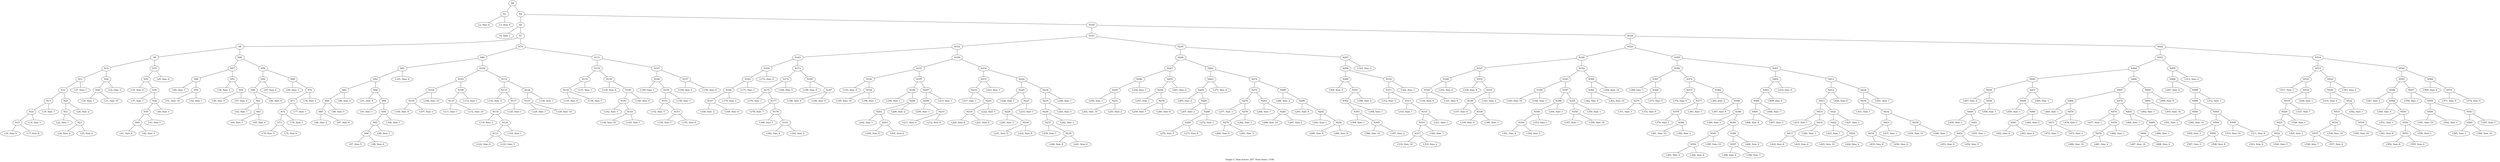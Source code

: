 graph G
{

label="Graph G. Num leaves: 287. Num items: 1194."
R0 ;
R0 [label="R0"] ;
R0 -- N1 ;
N1 [label="N1"] ;
N1 -- L2 ;
L2 [label="L2, Size: 8"] ;
N1 -- L3 ;
L3 [label="L3, Size: 4"] ;
R0 -- N4 ;
N4 [label="N4"] ;
N4 -- N5 ;
N5 [label="N5"] ;
N5 -- L6 ;
L6 [label="L6, Size: 1"] ;
N5 -- N7 ;
N7 [label="N7"] ;
N7 -- N8 ;
N8 [label="N8"] ;
N8 -- N9 ;
N9 [label="N9"] ;
N9 -- N10 ;
N10 [label="N10"] ;
N10 -- N11 ;
N11 [label="N11"] ;
N11 -- N12 ;
N12 [label="N12"] ;
N12 -- N13 ;
N13 [label="N13"] ;
N13 -- N14 ;
N14 [label="N14"] ;
N14 -- N15 ;
N15 [label="N15"] ;
N15 -- L16 ;
L16 [label="L16, Size: 5"] ;
N15 -- L17 ;
L17 [label="L17, Size: 6"] ;
N14 -- L18 ;
L18 [label="L18, Size: 1"] ;
N13 -- L19 ;
L19 [label="L19, Size: 1"] ;
N12 -- N20 ;
N20 [label="N20"] ;
N20 -- N21 ;
N21 [label="N21"] ;
N21 -- L22 ;
L22 [label="L22, Size: 1"] ;
N21 -- N23 ;
N23 [label="N23"] ;
N23 -- L24 ;
L24 [label="L24, Size: 6"] ;
N23 -- L25 ;
L25 [label="L25, Size: 6"] ;
N20 -- L26 ;
L26 [label="L26, Size: 2"] ;
N11 -- L27 ;
L27 [label="L27, Size: 1"] ;
N10 -- N28 ;
N28 [label="N28"] ;
N28 -- N29 ;
N29 [label="N29"] ;
N29 -- L30 ;
L30 [label="L30, Size: 1"] ;
N29 -- L31 ;
L31 [label="L31, Size: 10"] ;
N28 -- L32 ;
L32 [label="L32, Size: 3"] ;
N9 -- N33 ;
N33 [label="N33"] ;
N33 -- N34 ;
N34 [label="N34"] ;
N34 -- L35 ;
L35 [label="L35, Size: 6"] ;
N34 -- N36 ;
N36 [label="N36"] ;
N36 -- L37 ;
L37 [label="L37, Size: 1"] ;
N36 -- N38 ;
N38 [label="N38"] ;
N38 -- N39 ;
N39 [label="N39"] ;
N39 -- N40 ;
N40 [label="N40"] ;
N40 -- L41 ;
L41 [label="L41, Size: 6"] ;
N40 -- L42 ;
L42 [label="L42, Size: 5"] ;
N39 -- L43 ;
L43 [label="L43, Size: 1"] ;
N38 -- L44 ;
L44 [label="L44, Size: 1"] ;
N33 -- L45 ;
L45 [label="L45, Size: 8"] ;
N8 -- N46 ;
N46 [label="N46"] ;
N46 -- N47 ;
N47 [label="N47"] ;
N47 -- N48 ;
N48 [label="N48"] ;
N48 -- L49 ;
L49 [label="L49, Size: 1"] ;
N48 -- N50 ;
N50 [label="N50"] ;
N50 -- L51 ;
L51 [label="L51, Size: 10"] ;
N50 -- L52 ;
L52 [label="L52, Size: 1"] ;
N47 -- N53 ;
N53 [label="N53"] ;
N53 -- L54 ;
L54 [label="L54, Size: 1"] ;
N53 -- N55 ;
N55 [label="N55"] ;
N55 -- L56 ;
L56 [label="L56, Size: 9"] ;
N55 -- L57 ;
L57 [label="L57, Size: 4"] ;
N46 -- N58 ;
N58 [label="N58"] ;
N58 -- N59 ;
N59 [label="N59"] ;
N59 -- N60 ;
N60 [label="N60"] ;
N60 -- N61 ;
N61 [label="N61"] ;
N61 -- L62 ;
L62 [label="L62, Size: 1"] ;
N61 -- N63 ;
N63 [label="N63"] ;
N63 -- L64 ;
L64 [label="L64, Size: 7"] ;
N63 -- L65 ;
L65 [label="L65, Size: 6"] ;
N60 -- L66 ;
L66 [label="L66, Size: 6"] ;
N59 -- L67 ;
L67 [label="L67, Size: 4"] ;
N58 -- N68 ;
N68 [label="N68"] ;
N68 -- L69 ;
L69 [label="L69, Size: 1"] ;
N68 -- N70 ;
N70 [label="N70"] ;
N70 -- N71 ;
N71 [label="N71"] ;
N71 -- N72 ;
N72 [label="N72"] ;
N72 -- N73 ;
N73 [label="N73"] ;
N73 -- L74 ;
L74 [label="L74, Size: 5"] ;
N73 -- L75 ;
L75 [label="L75, Size: 6"] ;
N72 -- L76 ;
L76 [label="L76, Size: 1"] ;
N71 -- L77 ;
L77 [label="L77, Size: 1"] ;
N70 -- L78 ;
L78 [label="L78, Size: 2"] ;
N7 -- N79 ;
N79 [label="N79"] ;
N79 -- N80 ;
N80 [label="N80"] ;
N80 -- N81 ;
N81 [label="N81"] ;
N81 -- N82 ;
N82 [label="N82"] ;
N82 -- N83 ;
N83 [label="N83"] ;
N83 -- N84 ;
N84 [label="N84"] ;
N84 -- N85 ;
N85 [label="N85"] ;
N85 -- L86 ;
L86 [label="L86, Size: 2"] ;
N85 -- L87 ;
L87 [label="L87, Size: 9"] ;
N84 -- L88 ;
L88 [label="L88, Size: 5"] ;
N83 -- L89 ;
L89 [label="L89, Size: 4"] ;
N82 -- N90 ;
N90 [label="N90"] ;
N90 -- L91 ;
L91 [label="L91, Size: 4"] ;
N90 -- N92 ;
N92 [label="N92"] ;
N92 -- L93 ;
L93 [label="L93, Size: 1"] ;
N92 -- N94 ;
N94 [label="N94"] ;
N94 -- N95 ;
N95 [label="N95"] ;
N95 -- N96 ;
N96 [label="N96"] ;
N96 -- L97 ;
L97 [label="L97, Size: 5"] ;
N96 -- L98 ;
L98 [label="L98, Size: 6"] ;
N95 -- L99 ;
L99 [label="L99, Size: 1"] ;
N94 -- L100 ;
L100 [label="L100, Size: 1"] ;
N81 -- L101 ;
L101 [label="L101, Size: 8"] ;
N80 -- N102 ;
N102 [label="N102"] ;
N102 -- N103 ;
N103 [label="N103"] ;
N103 -- N104 ;
N104 [label="N104"] ;
N104 -- N105 ;
N105 [label="N105"] ;
N105 -- L106 ;
L106 [label="L106, Size: 9"] ;
N105 -- L107 ;
L107 [label="L107, Size: 3"] ;
N104 -- L108 ;
L108 [label="L108, Size: 10"] ;
N103 -- N109 ;
N109 [label="N109"] ;
N109 -- N110 ;
N110 [label="N110"] ;
N110 -- L111 ;
L111 [label="L111, Size: 1"] ;
N110 -- L112 ;
L112 [label="L112, Size: 10"] ;
N109 -- L113 ;
L113 [label="L113, Size: 1"] ;
N102 -- N114 ;
N114 [label="N114"] ;
N114 -- N115 ;
N115 [label="N115"] ;
N115 -- L116 ;
L116 [label="L116, Size: 2"] ;
N115 -- N117 ;
N117 [label="N117"] ;
N117 -- N118 ;
N118 [label="N118"] ;
N118 -- L119 ;
L119 [label="L119, Size: 1"] ;
N118 -- N120 ;
N120 [label="N120"] ;
N120 -- N121 ;
N121 [label="N121"] ;
N121 -- L122 ;
L122 [label="L122, Size: 6"] ;
N121 -- L123 ;
L123 [label="L123, Size: 5"] ;
N120 -- L124 ;
L124 [label="L124, Size: 1"] ;
N117 -- L125 ;
L125 [label="L125, Size: 1"] ;
N114 -- N126 ;
N126 [label="N126"] ;
N126 -- N127 ;
N127 [label="N127"] ;
N127 -- L128 ;
L128 [label="L128, Size: 1"] ;
N127 -- L129 ;
L129 [label="L129, Size: 10"] ;
N126 -- L130 ;
L130 [label="L130, Size: 1"] ;
N79 -- N131 ;
N131 [label="N131"] ;
N131 -- N132 ;
N132 [label="N132"] ;
N132 -- N133 ;
N133 [label="N133"] ;
N133 -- N134 ;
N134 [label="N134"] ;
N134 -- L135 ;
L135 [label="L135, Size: 6"] ;
N134 -- L136 ;
L136 [label="L136, Size: 7"] ;
N133 -- L137 ;
L137 [label="L137, Size: 1"] ;
N132 -- N138 ;
N138 [label="N138"] ;
N138 -- L139 ;
L139 [label="L139, Size: 4"] ;
N138 -- N140 ;
N140 [label="N140"] ;
N140 -- N141 ;
N141 [label="N141"] ;
N141 -- L142 ;
L142 [label="L142, Size: 1"] ;
N141 -- N143 ;
N143 [label="N143"] ;
N143 -- L144 ;
L144 [label="L144, Size: 10"] ;
N143 -- L145 ;
L145 [label="L145, Size: 1"] ;
N140 -- L146 ;
L146 [label="L146, Size: 4"] ;
N131 -- N147 ;
N147 [label="N147"] ;
N147 -- N148 ;
N148 [label="N148"] ;
N148 -- L149 ;
L149 [label="L149, Size: 1"] ;
N148 -- N150 ;
N150 [label="N150"] ;
N150 -- N151 ;
N151 [label="N151"] ;
N151 -- L152 ;
L152 [label="L152, Size: 5"] ;
N151 -- N153 ;
N153 [label="N153"] ;
N153 -- L154 ;
L154 [label="L154, Size: 7"] ;
N153 -- L155 ;
L155 [label="L155, Size: 6"] ;
N150 -- L156 ;
L156 [label="L156, Size: 1"] ;
N147 -- N157 ;
N157 [label="N157"] ;
N157 -- L158 ;
L158 [label="L158, Size: 6"] ;
N157 -- L159 ;
L159 [label="L159, Size: 8"] ;
N4 -- N160 ;
N160 [label="N160"] ;
N160 -- N161 ;
N161 [label="N161"] ;
N161 -- N162 ;
N162 [label="N162"] ;
N162 -- N163 ;
N163 [label="N163"] ;
N163 -- N164 ;
N164 [label="N164"] ;
N164 -- N165 ;
N165 [label="N165"] ;
N165 -- N166 ;
N166 [label="N166"] ;
N166 -- N167 ;
N167 [label="N167"] ;
N167 -- L168 ;
L168 [label="L168, Size: 2"] ;
N167 -- L169 ;
L169 [label="L169, Size: 9"] ;
N166 -- L170 ;
L170 [label="L170, Size: 2"] ;
N165 -- L171 ;
L171 [label="L171, Size: 1"] ;
N164 -- L172 ;
L172 [label="L172, Size: 6"] ;
N163 -- N173 ;
N173 [label="N173"] ;
N173 -- N174 ;
N174 [label="N174"] ;
N174 -- N175 ;
N175 [label="N175"] ;
N175 -- L176 ;
L176 [label="L176, Size: 1"] ;
N175 -- N177 ;
N177 [label="N177"] ;
N177 -- L178 ;
L178 [label="L178, Size: 7"] ;
N177 -- N179 ;
N179 [label="N179"] ;
N179 -- L180 ;
L180 [label="L180, Size: 1"] ;
N179 -- N181 ;
N181 [label="N181"] ;
N181 -- L182 ;
L182 [label="L182, Size: 6"] ;
N181 -- L183 ;
L183 [label="L183, Size: 6"] ;
N174 -- L184 ;
L184 [label="L184, Size: 5"] ;
N173 -- N185 ;
N185 [label="N185"] ;
N185 -- L186 ;
L186 [label="L186, Size: 4"] ;
N185 -- N187 ;
N187 [label="N187"] ;
N187 -- L188 ;
L188 [label="L188, Size: 8"] ;
N187 -- L189 ;
L189 [label="L189, Size: 4"] ;
N162 -- N190 ;
N190 [label="N190"] ;
N190 -- N191 ;
N191 [label="N191"] ;
N191 -- N192 ;
N192 [label="N192"] ;
N192 -- L193 ;
L193 [label="L193, Size: 9"] ;
N192 -- N194 ;
N194 [label="N194"] ;
N194 -- L195 ;
L195 [label="L195, Size: 10"] ;
N194 -- L196 ;
L196 [label="L196, Size: 1"] ;
N191 -- N197 ;
N197 [label="N197"] ;
N197 -- N198 ;
N198 [label="N198"] ;
N198 -- L199 ;
L199 [label="L199, Size: 1"] ;
N198 -- N200 ;
N200 [label="N200"] ;
N200 -- N201 ;
N201 [label="N201"] ;
N201 -- L202 ;
L202 [label="L202, Size: 1"] ;
N201 -- N203 ;
N203 [label="N203"] ;
N203 -- L204 ;
L204 [label="L204, Size: 8"] ;
N203 -- L205 ;
L205 [label="L205, Size: 6"] ;
N200 -- L206 ;
L206 [label="L206, Size: 2"] ;
N197 -- N207 ;
N207 [label="N207"] ;
N207 -- N208 ;
N208 [label="N208"] ;
N208 -- L209 ;
L209 [label="L209, Size: 1"] ;
N208 -- N210 ;
N210 [label="N210"] ;
N210 -- L211 ;
L211 [label="L211, Size: 4"] ;
N210 -- L212 ;
L212 [label="L212, Size: 8"] ;
N207 -- L213 ;
L213 [label="L213, Size: 1"] ;
N190 -- N214 ;
N214 [label="N214"] ;
N214 -- N215 ;
N215 [label="N215"] ;
N215 -- N216 ;
N216 [label="N216"] ;
N216 -- L217 ;
L217 [label="L217, Size: 1"] ;
N216 -- N218 ;
N218 [label="N218"] ;
N218 -- N219 ;
N219 [label="N219"] ;
N219 -- L220 ;
L220 [label="L220, Size: 6"] ;
N219 -- L221 ;
L221 [label="L221, Size: 5"] ;
N218 -- L222 ;
L222 [label="L222, Size: 1"] ;
N215 -- L223 ;
L223 [label="L223, Size: 1"] ;
N214 -- N224 ;
N224 [label="N224"] ;
N224 -- N225 ;
N225 [label="N225"] ;
N225 -- L226 ;
L226 [label="L226, Size: 1"] ;
N225 -- N227 ;
N227 [label="N227"] ;
N227 -- N228 ;
N228 [label="N228"] ;
N228 -- L229 ;
L229 [label="L229, Size: 3"] ;
N228 -- N230 ;
N230 [label="N230"] ;
N230 -- L231 ;
L231 [label="L231, Size: 5"] ;
N230 -- L232 ;
L232 [label="L232, Size: 8"] ;
N227 -- L233 ;
L233 [label="L233, Size: 1"] ;
N224 -- N234 ;
N234 [label="N234"] ;
N234 -- N235 ;
N235 [label="N235"] ;
N235 -- N236 ;
N236 [label="N236"] ;
N236 -- N237 ;
N237 [label="N237"] ;
N237 -- L238 ;
L238 [label="L238, Size: 1"] ;
N237 -- N239 ;
N239 [label="N239"] ;
N239 -- L240 ;
L240 [label="L240, Size: 6"] ;
N239 -- L241 ;
L241 [label="L241, Size: 6"] ;
N236 -- L242 ;
L242 [label="L242, Size: 1"] ;
N235 -- L243 ;
L243 [label="L243, Size: 3"] ;
N234 -- L244 ;
L244 [label="L244, Size: 1"] ;
N161 -- N245 ;
N245 [label="N245"] ;
N245 -- N246 ;
N246 [label="N246"] ;
N246 -- N247 ;
N247 [label="N247"] ;
N247 -- N248 ;
N248 [label="N248"] ;
N248 -- N249 ;
N249 [label="N249"] ;
N249 -- L250 ;
L250 [label="L250, Size: 1"] ;
N249 -- N251 ;
N251 [label="N251"] ;
N251 -- L252 ;
L252 [label="L252, Size: 10"] ;
N251 -- L253 ;
L253 [label="L253, Size: 2"] ;
N248 -- L254 ;
L254 [label="L254, Size: 1"] ;
N247 -- N255 ;
N255 [label="N255"] ;
N255 -- N256 ;
N256 [label="N256"] ;
N256 -- L257 ;
L257 [label="L257, Size: 1"] ;
N256 -- N258 ;
N258 [label="N258"] ;
N258 -- L259 ;
L259 [label="L259, Size: 7"] ;
N258 -- L260 ;
L260 [label="L260, Size: 6"] ;
N255 -- L261 ;
L261 [label="L261, Size: 6"] ;
N246 -- N262 ;
N262 [label="N262"] ;
N262 -- N263 ;
N263 [label="N263"] ;
N263 -- N264 ;
N264 [label="N264"] ;
N264 -- L265 ;
L265 [label="L265, Size: 2"] ;
N264 -- N266 ;
N266 [label="N266"] ;
N266 -- L267 ;
L267 [label="L267, Size: 2"] ;
N266 -- N268 ;
N268 [label="N268"] ;
N268 -- N269 ;
N269 [label="N269"] ;
N269 -- L270 ;
L270 [label="L270, Size: 5"] ;
N269 -- L271 ;
L271 [label="L271, Size: 6"] ;
N268 -- L272 ;
L272 [label="L272, Size: 1"] ;
N263 -- L273 ;
L273 [label="L273, Size: 6"] ;
N262 -- N274 ;
N274 [label="N274"] ;
N274 -- N275 ;
N275 [label="N275"] ;
N275 -- N276 ;
N276 [label="N276"] ;
N276 -- L277 ;
L277 [label="L277, Size: 1"] ;
N276 -- N278 ;
N278 [label="N278"] ;
N278 -- N279 ;
N279 [label="N279"] ;
N279 -- L280 ;
L280 [label="L280, Size: 9"] ;
N279 -- L281 ;
L281 [label="L281, Size: 3"] ;
N278 -- L282 ;
L282 [label="L282, Size: 1"] ;
N275 -- N283 ;
N283 [label="N283"] ;
N283 -- L284 ;
L284 [label="L284, Size: 1"] ;
N283 -- N285 ;
N285 [label="N285"] ;
N285 -- L286 ;
L286 [label="L286, Size: 10"] ;
N285 -- L287 ;
L287 [label="L287, Size: 1"] ;
N274 -- N288 ;
N288 [label="N288"] ;
N288 -- L289 ;
L289 [label="L289, Size: 2"] ;
N288 -- N290 ;
N290 [label="N290"] ;
N290 -- L291 ;
L291 [label="L291, Size: 4"] ;
N290 -- N292 ;
N292 [label="N292"] ;
N292 -- L293 ;
L293 [label="L293, Size: 1"] ;
N292 -- N294 ;
N294 [label="N294"] ;
N294 -- L295 ;
L295 [label="L295, Size: 6"] ;
N294 -- L296 ;
L296 [label="L296, Size: 8"] ;
N245 -- N297 ;
N297 [label="N297"] ;
N297 -- N298 ;
N298 [label="N298"] ;
N298 -- N299 ;
N299 [label="N299"] ;
N299 -- L300 ;
L300 [label="L300, Size: 5"] ;
N299 -- N301 ;
N301 [label="N301"] ;
N301 -- N302 ;
N302 [label="N302"] ;
N302 -- N303 ;
N303 [label="N303"] ;
N303 -- L304 ;
L304 [label="L304, Size: 1"] ;
N303 -- N305 ;
N305 [label="N305"] ;
N305 -- L306 ;
L306 [label="L306, Size: 10"] ;
N305 -- L307 ;
L307 [label="L307, Size: 2"] ;
N302 -- L308 ;
L308 [label="L308, Size: 1"] ;
N301 -- L309 ;
L309 [label="L309, Size: 2"] ;
N298 -- N310 ;
N310 [label="N310"] ;
N310 -- N311 ;
N311 [label="N311"] ;
N311 -- L312 ;
L312 [label="L312, Size: 2"] ;
N311 -- N313 ;
N313 [label="N313"] ;
N313 -- L314 ;
L314 [label="L314, Size: 1"] ;
N313 -- N315 ;
N315 [label="N315"] ;
N315 -- N316 ;
N316 [label="N316"] ;
N316 -- N317 ;
N317 [label="N317"] ;
N317 -- L318 ;
L318 [label="L318, Size: 10"] ;
N317 -- L319 ;
L319 [label="L319, Size: 2"] ;
N316 -- L320 ;
L320 [label="L320, Size: 1"] ;
N315 -- L321 ;
L321 [label="L321, Size: 1"] ;
N310 -- L322 ;
L322 [label="L322, Size: 1"] ;
N297 -- L323 ;
L323 [label="L323, Size: 2"] ;
N160 -- N324 ;
N324 [label="N324"] ;
N324 -- N325 ;
N325 [label="N325"] ;
N325 -- N326 ;
N326 [label="N326"] ;
N326 -- N327 ;
N327 [label="N327"] ;
N327 -- N328 ;
N328 [label="N328"] ;
N328 -- N329 ;
N329 [label="N329"] ;
N329 -- L330 ;
L330 [label="L330, Size: 6"] ;
N329 -- L331 ;
L331 [label="L331, Size: 6"] ;
N328 -- L332 ;
L332 [label="L332, Size: 6"] ;
N327 -- N333 ;
N333 [label="N333"] ;
N333 -- L334 ;
L334 [label="L334, Size: 8"] ;
N333 -- N335 ;
N335 [label="N335"] ;
N335 -- N336 ;
N336 [label="N336"] ;
N336 -- L337 ;
L337 [label="L337, Size: 4"] ;
N336 -- N338 ;
N338 [label="N338"] ;
N338 -- L339 ;
L339 [label="L339, Size: 9"] ;
N338 -- L340 ;
L340 [label="L340, Size: 3"] ;
N335 -- L341 ;
L341 [label="L341, Size: 2"] ;
N326 -- N342 ;
N342 [label="N342"] ;
N342 -- N343 ;
N343 [label="N343"] ;
N343 -- N344 ;
N344 [label="N344"] ;
N344 -- L345 ;
L345 [label="L345, Size: 10"] ;
N344 -- L346 ;
L346 [label="L346, Size: 3"] ;
N343 -- N347 ;
N347 [label="N347"] ;
N347 -- N348 ;
N348 [label="N348"] ;
N348 -- N349 ;
N349 [label="N349"] ;
N349 -- N350 ;
N350 [label="N350"] ;
N350 -- L351 ;
L351 [label="L351, Size: 6"] ;
N350 -- L352 ;
L352 [label="L352, Size: 5"] ;
N349 -- L353 ;
L353 [label="L353, Size: 1"] ;
N348 -- L354 ;
L354 [label="L354, Size: 1"] ;
N347 -- N355 ;
N355 [label="N355"] ;
N355 -- N356 ;
N356 [label="N356"] ;
N356 -- L357 ;
L357 [label="L357, Size: 1"] ;
N356 -- L358 ;
L358 [label="L358, Size: 10"] ;
N355 -- L359 ;
L359 [label="L359, Size: 1"] ;
N342 -- N360 ;
N360 [label="N360"] ;
N360 -- N361 ;
N361 [label="N361"] ;
N361 -- L362 ;
L362 [label="L362, Size: 4"] ;
N361 -- L363 ;
L363 [label="L363, Size: 10"] ;
N360 -- L364 ;
L364 [label="L364, Size: 10"] ;
N325 -- N365 ;
N365 [label="N365"] ;
N365 -- N366 ;
N366 [label="N366"] ;
N366 -- N367 ;
N367 [label="N367"] ;
N367 -- L368 ;
L368 [label="L368, Size: 1"] ;
N367 -- N369 ;
N369 [label="N369"] ;
N369 -- N370 ;
N370 [label="N370"] ;
N370 -- L371 ;
L371 [label="L371, Size: 3"] ;
N370 -- L372 ;
L372 [label="L372, Size: 9"] ;
N369 -- L373 ;
L373 [label="L373, Size: 5"] ;
N366 -- N374 ;
N374 [label="N374"] ;
N374 -- N375 ;
N375 [label="N375"] ;
N375 -- L376 ;
L376 [label="L376, Size: 6"] ;
N375 -- N377 ;
N377 [label="N377"] ;
N377 -- N378 ;
N378 [label="N378"] ;
N378 -- L379 ;
L379 [label="L379, Size: 1"] ;
N378 -- N380 ;
N380 [label="N380"] ;
N380 -- L381 ;
L381 [label="L381, Size: 10"] ;
N380 -- L382 ;
L382 [label="L382, Size: 2"] ;
N377 -- L383 ;
L383 [label="L383, Size: 1"] ;
N374 -- N384 ;
N384 [label="N384"] ;
N384 -- L385 ;
L385 [label="L385, Size: 2"] ;
N384 -- N386 ;
N386 [label="N386"] ;
N386 -- L387 ;
L387 [label="L387, Size: 6"] ;
N386 -- N388 ;
N388 [label="N388"] ;
N388 -- L389 ;
L389 [label="L389, Size: 1"] ;
N388 -- N390 ;
N390 [label="N390"] ;
N390 -- N391 ;
N391 [label="N391"] ;
N391 -- N392 ;
N392 [label="N392"] ;
N392 -- L393 ;
L393 [label="L393, Size: 6"] ;
N392 -- L394 ;
L394 [label="L394, Size: 6"] ;
N391 -- L395 ;
L395 [label="L395, Size: 10"] ;
N390 -- N396 ;
N396 [label="N396"] ;
N396 -- N397 ;
N397 [label="N397"] ;
N397 -- L398 ;
L398 [label="L398, Size: 4"] ;
N397 -- L399 ;
L399 [label="L399, Size: 7"] ;
N396 -- L400 ;
L400 [label="L400, Size: 9"] ;
N365 -- N401 ;
N401 [label="N401"] ;
N401 -- N402 ;
N402 [label="N402"] ;
N402 -- N403 ;
N403 [label="N403"] ;
N403 -- N404 ;
N404 [label="N404"] ;
N404 -- N405 ;
N405 [label="N405"] ;
N405 -- L406 ;
L406 [label="L406, Size: 9"] ;
N405 -- L407 ;
L407 [label="L407, Size: 3"] ;
N404 -- L408 ;
L408 [label="L408, Size: 1"] ;
N403 -- L409 ;
L409 [label="L409, Size: 6"] ;
N402 -- L410 ;
L410 [label="L410, Size: 6"] ;
N401 -- N411 ;
N411 [label="N411"] ;
N411 -- N412 ;
N412 [label="N412"] ;
N412 -- N413 ;
N413 [label="N413"] ;
N413 -- N414 ;
N414 [label="N414"] ;
N414 -- L415 ;
L415 [label="L415, Size: 1"] ;
N414 -- N416 ;
N416 [label="N416"] ;
N416 -- N417 ;
N417 [label="N417"] ;
N417 -- L418 ;
L418 [label="L418, Size: 8"] ;
N417 -- L419 ;
L419 [label="L419, Size: 4"] ;
N416 -- L420 ;
L420 [label="L420, Size: 1"] ;
N413 -- N421 ;
N421 [label="N421"] ;
N421 -- N422 ;
N422 [label="N422"] ;
N422 -- L423 ;
L423 [label="L423, Size: 1"] ;
N422 -- N424 ;
N424 [label="N424"] ;
N424 -- L425 ;
L425 [label="L425, Size: 10"] ;
N424 -- L426 ;
L426 [label="L426, Size: 2"] ;
N421 -- L427 ;
L427 [label="L427, Size: 1"] ;
N412 -- L428 ;
L428 [label="L428, Size: 8"] ;
N411 -- N429 ;
N429 [label="N429"] ;
N429 -- N430 ;
N430 [label="N430"] ;
N430 -- L431 ;
L431 [label="L431, Size: 1"] ;
N430 -- N432 ;
N432 [label="N432"] ;
N432 -- N433 ;
N433 [label="N433"] ;
N433 -- N434 ;
N434 [label="N434"] ;
N434 -- L435 ;
L435 [label="L435, Size: 8"] ;
N434 -- L436 ;
L436 [label="L436, Size: 4"] ;
N433 -- L437 ;
L437 [label="L437, Size: 1"] ;
N432 -- N438 ;
N438 [label="N438"] ;
N438 -- L439 ;
L439 [label="L439, Size: 10"] ;
N438 -- L440 ;
L440 [label="L440, Size: 1"] ;
N429 -- L441 ;
L441 [label="L441, Size: 1"] ;
N324 -- N442 ;
N442 [label="N442"] ;
N442 -- N443 ;
N443 [label="N443"] ;
N443 -- N444 ;
N444 [label="N444"] ;
N444 -- N445 ;
N445 [label="N445"] ;
N445 -- N446 ;
N446 [label="N446"] ;
N446 -- L447 ;
L447 [label="L447, Size: 4"] ;
N446 -- N448 ;
N448 [label="N448"] ;
N448 -- N449 ;
N449 [label="N449"] ;
N449 -- L450 ;
L450 [label="L450, Size: 1"] ;
N449 -- N451 ;
N451 [label="N451"] ;
N451 -- N452 ;
N452 [label="N452"] ;
N452 -- L453 ;
L453 [label="L453, Size: 6"] ;
N452 -- L454 ;
L454 [label="L454, Size: 5"] ;
N451 -- L455 ;
L455 [label="L455, Size: 1"] ;
N448 -- L456 ;
L456 [label="L456, Size: 1"] ;
N445 -- N457 ;
N457 [label="N457"] ;
N457 -- N458 ;
N458 [label="N458"] ;
N458 -- L459 ;
L459 [label="L459, Size: 1"] ;
N458 -- N460 ;
N460 [label="N460"] ;
N460 -- N461 ;
N461 [label="N461"] ;
N461 -- L462 ;
L462 [label="L462, Size: 8"] ;
N461 -- L463 ;
L463 [label="L463, Size: 4"] ;
N460 -- L464 ;
L464 [label="L464, Size: 2"] ;
N457 -- L465 ;
L465 [label="L465, Size: 1"] ;
N444 -- N466 ;
N466 [label="N466"] ;
N466 -- N467 ;
N467 [label="N467"] ;
N467 -- N468 ;
N468 [label="N468"] ;
N468 -- L469 ;
L469 [label="L469, Size: 1"] ;
N468 -- N470 ;
N470 [label="N470"] ;
N470 -- N471 ;
N471 [label="N471"] ;
N471 -- L472 ;
L472 [label="L472, Size: 7"] ;
N471 -- L473 ;
L473 [label="L473, Size: 5"] ;
N470 -- L474 ;
L474 [label="L474, Size: 1"] ;
N467 -- N475 ;
N475 [label="N475"] ;
N475 -- N476 ;
N476 [label="N476"] ;
N476 -- L477 ;
L477 [label="L477, Size: 1"] ;
N476 -- N478 ;
N478 [label="N478"] ;
N478 -- N479 ;
N479 [label="N479"] ;
N479 -- L480 ;
L480 [label="L480, Size: 10"] ;
N479 -- L481 ;
L481 [label="L481, Size: 2"] ;
N478 -- L482 ;
L482 [label="L482, Size: 1"] ;
N475 -- N483 ;
N483 [label="N483"] ;
N483 -- L484 ;
L484 [label="L484, Size: 1"] ;
N483 -- N485 ;
N485 [label="N485"] ;
N485 -- N486 ;
N486 [label="N486"] ;
N486 -- L487 ;
L487 [label="L487, Size: 10"] ;
N486 -- L488 ;
L488 [label="L488, Size: 2"] ;
N485 -- L489 ;
L489 [label="L489, Size: 1"] ;
N466 -- N490 ;
N490 [label="N490"] ;
N490 -- N491 ;
N491 [label="N491"] ;
N491 -- L492 ;
L492 [label="L492, Size: 1"] ;
N491 -- L493 ;
L493 [label="L493, Size: 10"] ;
N490 -- L494 ;
L494 [label="L494, Size: 9"] ;
N443 -- N495 ;
N495 [label="N495"] ;
N495 -- N496 ;
N496 [label="N496"] ;
N496 -- L497 ;
L497 [label="L497, Size: 8"] ;
N496 -- N498 ;
N498 [label="N498"] ;
N498 -- N499 ;
N499 [label="N499"] ;
N499 -- N500 ;
N500 [label="N500"] ;
N500 -- L501 ;
L501 [label="L501, Size: 1"] ;
N500 -- L502 ;
L502 [label="L502, Size: 10"] ;
N499 -- N503 ;
N503 [label="N503"] ;
N503 -- N504 ;
N504 [label="N504"] ;
N504 -- L505 ;
L505 [label="L505, Size: 3"] ;
N504 -- N506 ;
N506 [label="N506"] ;
N506 -- L507 ;
L507 [label="L507, Size: 3"] ;
N506 -- L508 ;
L508 [label="L508, Size: 8"] ;
N503 -- N509 ;
N509 [label="N509"] ;
N509 -- L510 ;
L510 [label="L510, Size: 10"] ;
N509 -- L511 ;
L511 [label="L511, Size: 8"] ;
N498 -- L512 ;
L512 [label="L512, Size: 1"] ;
N495 -- L513 ;
L513 [label="L513, Size: 2"] ;
N442 -- N514 ;
N514 [label="N514"] ;
N514 -- N515 ;
N515 [label="N515"] ;
N515 -- N516 ;
N516 [label="N516"] ;
N516 -- L517 ;
L517 [label="L517, Size: 1"] ;
N516 -- N518 ;
N518 [label="N518"] ;
N518 -- N519 ;
N519 [label="N519"] ;
N519 -- N520 ;
N520 [label="N520"] ;
N520 -- N521 ;
N521 [label="N521"] ;
N521 -- N522 ;
N522 [label="N522"] ;
N522 -- L523 ;
L523 [label="L523, Size: 6"] ;
N522 -- L524 ;
L524 [label="L524, Size: 5"] ;
N521 -- L525 ;
L525 [label="L525, Size: 1"] ;
N520 -- L526 ;
L526 [label="L526, Size: 1"] ;
N519 -- L527 ;
L527 [label="L527, Size: 1"] ;
N518 -- L528 ;
L528 [label="L528, Size: 1"] ;
N515 -- N529 ;
N529 [label="N529"] ;
N529 -- N530 ;
N530 [label="N530"] ;
N530 -- L531 ;
L531 [label="L531, Size: 4"] ;
N530 -- N532 ;
N532 [label="N532"] ;
N532 -- N533 ;
N533 [label="N533"] ;
N533 -- N534 ;
N534 [label="N534"] ;
N534 -- N535 ;
N535 [label="N535"] ;
N535 -- L536 ;
L536 [label="L536, Size: 7"] ;
N535 -- L537 ;
L537 [label="L537, Size: 4"] ;
N534 -- L538 ;
L538 [label="L538, Size: 10"] ;
N533 -- N539 ;
N539 [label="N539"] ;
N539 -- L540 ;
L540 [label="L540, Size: 10"] ;
N539 -- L541 ;
L541 [label="L541, Size: 8"] ;
N532 -- L542 ;
L542 [label="L542, Size: 1"] ;
N529 -- L543 ;
L543 [label="L543, Size: 2"] ;
N514 -- N544 ;
N544 [label="N544"] ;
N544 -- N545 ;
N545 [label="N545"] ;
N545 -- N546 ;
N546 [label="N546"] ;
N546 -- L547 ;
L547 [label="L547, Size: 2"] ;
N546 -- N548 ;
N548 [label="N548"] ;
N548 -- L549 ;
L549 [label="L549, Size: 4"] ;
N548 -- N550 ;
N550 [label="N550"] ;
N550 -- L551 ;
L551 [label="L551, Size: 1"] ;
N550 -- N552 ;
N552 [label="N552"] ;
N552 -- N553 ;
N553 [label="N553"] ;
N553 -- L554 ;
L554 [label="L554, Size: 8"] ;
N553 -- L555 ;
L555 [label="L555, Size: 6"] ;
N552 -- L556 ;
L556 [label="L556, Size: 1"] ;
N545 -- N557 ;
N557 [label="N557"] ;
N557 -- L558 ;
L558 [label="L558, Size: 1"] ;
N557 -- N559 ;
N559 [label="N559"] ;
N559 -- N560 ;
N560 [label="N560"] ;
N560 -- L561 ;
L561 [label="L561, Size: 10"] ;
N560 -- L562 ;
L562 [label="L562, Size: 1"] ;
N559 -- N563 ;
N563 [label="N563"] ;
N563 -- N564 ;
N564 [label="N564"] ;
N564 -- L565 ;
L565 [label="L565, Size: 1"] ;
N564 -- L566 ;
L566 [label="L566, Size: 10"] ;
N563 -- L567 ;
L567 [label="L567, Size: 3"] ;
N544 -- N568 ;
N568 [label="N568"] ;
N568 -- L569 ;
L569 [label="L569, Size: 4"] ;
N568 -- N570 ;
N570 [label="N570"] ;
N570 -- L571 ;
L571 [label="L571, Size: 8"] ;
N570 -- L572 ;
L572 [label="L572, Size: 6"] ;

}

